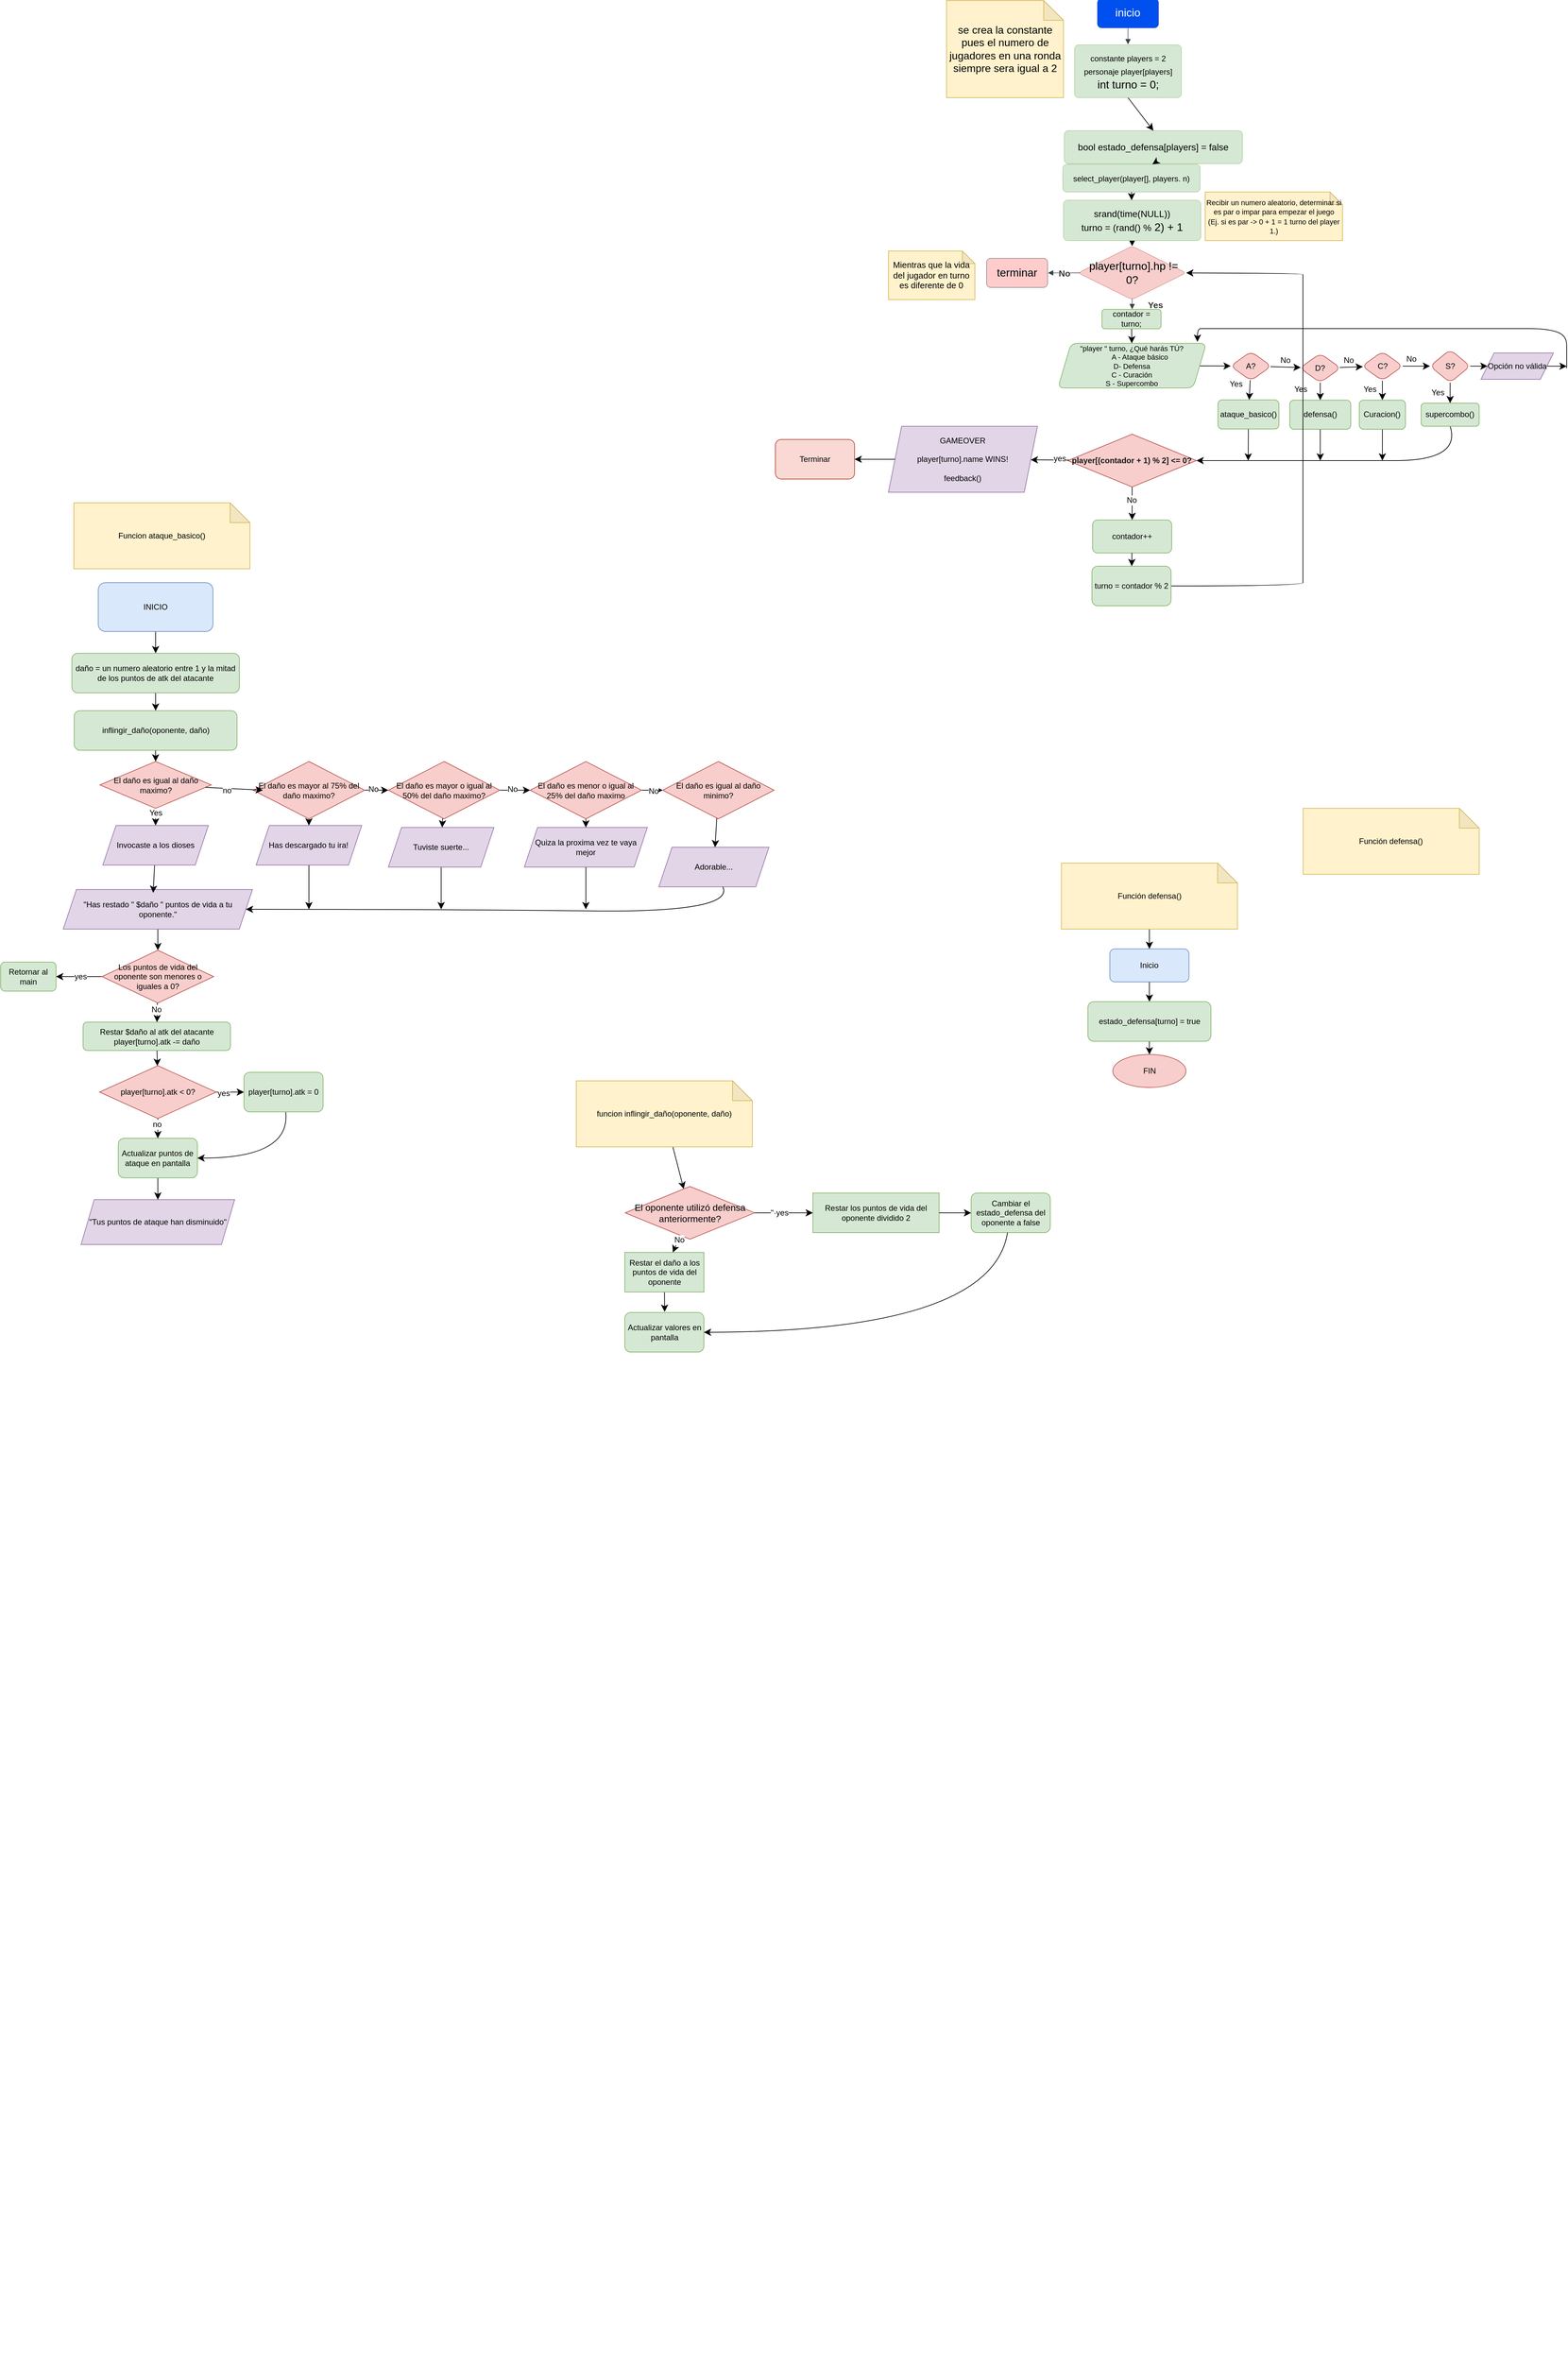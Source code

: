 <mxfile version="24.7.17">
  <diagram name="Page-1" id="91bDt_dY5whA3mvqs0ca">
    <mxGraphModel dx="3097" dy="3367" grid="1" gridSize="10" guides="1" tooltips="1" connect="1" arrows="1" fold="1" page="0" pageScale="1" pageWidth="850" pageHeight="1100" math="0" shadow="0">
      <root>
        <mxCell id="0" />
        <mxCell id="1" parent="0" />
        <mxCell id="8MulAuokKk0QeZYwtANd-4" value="" style="group;fontSize=6;" parent="1" vertex="1" connectable="0">
          <mxGeometry x="250.185" y="70" width="850" height="3370" as="geometry" />
        </mxCell>
        <mxCell id="8MulAuokKk0QeZYwtANd-128" value="Adorable..." style="shape=parallelogram;perimeter=parallelogramPerimeter;whiteSpace=wrap;html=1;fixedSize=1;fillColor=#e1d5e7;strokeColor=#9673a6;" parent="8MulAuokKk0QeZYwtANd-4" vertex="1">
          <mxGeometry x="-75.005" y="1076" width="167" height="60" as="geometry" />
        </mxCell>
        <mxCell id="MD3KYwX28Hf3VP3Z5keq-16" style="edgeStyle=none;curved=1;rounded=0;orthogonalLoop=1;jettySize=auto;html=1;fontSize=12;startSize=8;endSize=8;" edge="1" parent="8MulAuokKk0QeZYwtANd-4" source="8MulAuokKk0QeZYwtANd-153" target="8MulAuokKk0QeZYwtANd-154">
          <mxGeometry relative="1" as="geometry" />
        </mxCell>
        <mxCell id="8MulAuokKk0QeZYwtANd-153" value="Función defensa()" style="shape=note;whiteSpace=wrap;html=1;backgroundOutline=1;darkOpacity=0.05;fillColor=#fff2cc;strokeColor=#d6b656;" parent="8MulAuokKk0QeZYwtANd-4" vertex="1">
          <mxGeometry x="535.475" y="1100" width="267" height="100" as="geometry" />
        </mxCell>
        <mxCell id="MD3KYwX28Hf3VP3Z5keq-15" style="edgeStyle=none;curved=1;rounded=0;orthogonalLoop=1;jettySize=auto;html=1;fontSize=12;startSize=8;endSize=8;" edge="1" parent="8MulAuokKk0QeZYwtANd-4" source="8MulAuokKk0QeZYwtANd-154" target="8MulAuokKk0QeZYwtANd-156">
          <mxGeometry relative="1" as="geometry" />
        </mxCell>
        <mxCell id="8MulAuokKk0QeZYwtANd-154" value="Inicio" style="rounded=1;whiteSpace=wrap;html=1;strokeColor=#6c8ebf;align=center;verticalAlign=middle;fontFamily=Helvetica;fontSize=12;fillColor=#dae8fc;" parent="8MulAuokKk0QeZYwtANd-4" vertex="1">
          <mxGeometry x="608.97" y="1230" width="120" height="50" as="geometry" />
        </mxCell>
        <mxCell id="MD3KYwX28Hf3VP3Z5keq-64" style="edgeStyle=none;curved=1;rounded=0;orthogonalLoop=1;jettySize=auto;html=1;fontSize=12;startSize=8;endSize=8;" edge="1" parent="8MulAuokKk0QeZYwtANd-4" source="8MulAuokKk0QeZYwtANd-156" target="MD3KYwX28Hf3VP3Z5keq-63">
          <mxGeometry relative="1" as="geometry" />
        </mxCell>
        <mxCell id="8MulAuokKk0QeZYwtANd-156" value="estado_defensa[turno] = true" style="rounded=1;whiteSpace=wrap;html=1;strokeColor=#82b366;align=center;verticalAlign=middle;fontFamily=Helvetica;fontSize=12;fillColor=#d5e8d4;" parent="8MulAuokKk0QeZYwtANd-4" vertex="1">
          <mxGeometry x="575.7" y="1310" width="186.54" height="60" as="geometry" />
        </mxCell>
        <mxCell id="MD3KYwX28Hf3VP3Z5keq-11" value="&lt;font style=&quot;font-size: 14px;&quot;&gt;bool estado_defensa[players] = false&lt;/font&gt;" style="html=1;overflow=block;blockSpacing=1;whiteSpace=wrap;fontSize=16.7;spacing=9;strokeColor=#82b366;strokeOpacity=100;fillOpacity=100;rounded=1;absoluteArcSize=1;arcSize=12;fillColor=#d5e8d4;strokeWidth=NaN;lucidId=~~ifwKt4dinZ;" vertex="1" parent="8MulAuokKk0QeZYwtANd-4">
          <mxGeometry x="540" y="-10" width="270" height="50" as="geometry" />
        </mxCell>
        <mxCell id="MD3KYwX28Hf3VP3Z5keq-19" value="&lt;font style=&quot;font-size: 14px;&quot;&gt;El oponente utilizó defensa anteriormente?&lt;/font&gt;" style="rhombus;whiteSpace=wrap;html=1;fillColor=#f8cecc;strokeColor=#b85450;" vertex="1" parent="8MulAuokKk0QeZYwtANd-4">
          <mxGeometry x="-126.125" y="1590" width="196.5" height="80" as="geometry" />
        </mxCell>
        <mxCell id="MD3KYwX28Hf3VP3Z5keq-22" value="Restar los puntos de vida del oponente dividido 2" style="whiteSpace=wrap;html=1;fillColor=#d5e8d4;strokeColor=#82b366;" vertex="1" parent="8MulAuokKk0QeZYwtANd-4">
          <mxGeometry x="158.63" y="1600" width="191.37" height="60" as="geometry" />
        </mxCell>
        <mxCell id="MD3KYwX28Hf3VP3Z5keq-23" value="" style="edgeStyle=none;curved=1;rounded=0;orthogonalLoop=1;jettySize=auto;html=1;fontSize=12;startSize=8;endSize=8;" edge="1" parent="8MulAuokKk0QeZYwtANd-4" source="MD3KYwX28Hf3VP3Z5keq-19" target="MD3KYwX28Hf3VP3Z5keq-22">
          <mxGeometry relative="1" as="geometry" />
        </mxCell>
        <mxCell id="MD3KYwX28Hf3VP3Z5keq-24" value="&quot;·yes" style="edgeLabel;html=1;align=center;verticalAlign=middle;resizable=0;points=[];fontSize=12;" vertex="1" connectable="0" parent="MD3KYwX28Hf3VP3Z5keq-23">
          <mxGeometry x="-0.148" relative="1" as="geometry">
            <mxPoint as="offset" />
          </mxGeometry>
        </mxCell>
        <mxCell id="MD3KYwX28Hf3VP3Z5keq-26" value="Cambiar el estado_defensa del oponente a false" style="rounded=1;whiteSpace=wrap;html=1;fillColor=#d5e8d4;strokeColor=#82b366;" vertex="1" parent="8MulAuokKk0QeZYwtANd-4">
          <mxGeometry x="398.625" y="1600" width="120" height="60" as="geometry" />
        </mxCell>
        <mxCell id="MD3KYwX28Hf3VP3Z5keq-25" style="edgeStyle=none;curved=1;rounded=0;orthogonalLoop=1;jettySize=auto;html=1;fontSize=12;startSize=8;endSize=8;" edge="1" parent="8MulAuokKk0QeZYwtANd-4" source="MD3KYwX28Hf3VP3Z5keq-22" target="MD3KYwX28Hf3VP3Z5keq-26">
          <mxGeometry relative="1" as="geometry">
            <mxPoint x="398.625" y="1630" as="targetPoint" />
          </mxGeometry>
        </mxCell>
        <mxCell id="MD3KYwX28Hf3VP3Z5keq-63" value="FIN" style="ellipse;whiteSpace=wrap;html=1;fillColor=#f8cecc;strokeColor=#b85450;" vertex="1" parent="8MulAuokKk0QeZYwtANd-4">
          <mxGeometry x="613.46" y="1390" width="111.02" height="50" as="geometry" />
        </mxCell>
        <mxCell id="8MulAuokKk0QeZYwtANd-74" style="edgeStyle=none;curved=1;rounded=0;orthogonalLoop=1;jettySize=auto;html=1;fontSize=12;startSize=8;endSize=8;" parent="1" source="8MulAuokKk0QeZYwtANd-70" target="8MulAuokKk0QeZYwtANd-72" edge="1">
          <mxGeometry relative="1" as="geometry" />
        </mxCell>
        <mxCell id="8MulAuokKk0QeZYwtANd-70" value="INICIO" style="rounded=1;whiteSpace=wrap;html=1;fillColor=#dae8fc;strokeColor=#6c8ebf;" parent="1" vertex="1">
          <mxGeometry x="-675" y="745" width="174" height="74" as="geometry" />
        </mxCell>
        <mxCell id="8MulAuokKk0QeZYwtANd-71" value="Funcion ataque_basico()" style="shape=note;whiteSpace=wrap;html=1;backgroundOutline=1;darkOpacity=0.05;fillColor=#fff2cc;strokeColor=#d6b656;" parent="1" vertex="1">
          <mxGeometry x="-712" y="624" width="267" height="100" as="geometry" />
        </mxCell>
        <mxCell id="8MulAuokKk0QeZYwtANd-75" style="edgeStyle=none;curved=1;rounded=0;orthogonalLoop=1;jettySize=auto;html=1;fontSize=12;startSize=8;endSize=8;" parent="1" source="8MulAuokKk0QeZYwtANd-72" target="8MulAuokKk0QeZYwtANd-73" edge="1">
          <mxGeometry relative="1" as="geometry" />
        </mxCell>
        <mxCell id="8MulAuokKk0QeZYwtANd-72" value="daño = un numero aleatorio entre 1 y la mitad de los puntos de atk del atacante" style="rounded=1;whiteSpace=wrap;html=1;fillColor=#d5e8d4;strokeColor=#82b366;" parent="1" vertex="1">
          <mxGeometry x="-715" y="852" width="254" height="60" as="geometry" />
        </mxCell>
        <mxCell id="MD3KYwX28Hf3VP3Z5keq-36" style="edgeStyle=none;curved=1;rounded=0;orthogonalLoop=1;jettySize=auto;html=1;fontSize=12;startSize=8;endSize=8;" edge="1" parent="1" source="8MulAuokKk0QeZYwtANd-73" target="8MulAuokKk0QeZYwtANd-116">
          <mxGeometry relative="1" as="geometry" />
        </mxCell>
        <mxCell id="8MulAuokKk0QeZYwtANd-73" value="inflingir_daño(oponente, daño)" style="rounded=1;whiteSpace=wrap;html=1;fillColor=#d5e8d4;strokeColor=#82b366;" parent="1" vertex="1">
          <mxGeometry x="-711.5" y="939" width="247" height="60" as="geometry" />
        </mxCell>
        <mxCell id="8MulAuokKk0QeZYwtANd-113" style="edgeStyle=none;curved=1;rounded=0;orthogonalLoop=1;jettySize=auto;html=1;entryX=0.5;entryY=0;entryDx=0;entryDy=0;fontSize=12;startSize=8;endSize=8;" parent="1" source="8MulAuokKk0QeZYwtANd-76" target="8MulAuokKk0QeZYwtANd-110" edge="1">
          <mxGeometry relative="1" as="geometry" />
        </mxCell>
        <mxCell id="8MulAuokKk0QeZYwtANd-76" value="&quot;Has restado &quot; $daño &quot; puntos de vida a tu oponente.&quot;" style="shape=parallelogram;perimeter=parallelogramPerimeter;whiteSpace=wrap;html=1;fixedSize=1;fillColor=#e1d5e7;strokeColor=#9673a6;" parent="1" vertex="1">
          <mxGeometry x="-728.12" y="1210" width="287" height="60" as="geometry" />
        </mxCell>
        <mxCell id="8MulAuokKk0QeZYwtANd-78" value="&lt;div&gt;&quot;Tus puntos de ataque han disminuido&quot;&lt;/div&gt;" style="shape=parallelogram;perimeter=parallelogramPerimeter;whiteSpace=wrap;html=1;fixedSize=1;fillColor=#e1d5e7;strokeColor=#9673a6;" parent="1" vertex="1">
          <mxGeometry x="-701.12" y="1680" width="233" height="68" as="geometry" />
        </mxCell>
        <mxCell id="MD3KYwX28Hf3VP3Z5keq-2" style="edgeStyle=none;curved=1;rounded=0;orthogonalLoop=1;jettySize=auto;html=1;fontSize=12;startSize=8;endSize=8;" edge="1" parent="1" source="8MulAuokKk0QeZYwtANd-80" target="MD3KYwX28Hf3VP3Z5keq-1">
          <mxGeometry relative="1" as="geometry" />
        </mxCell>
        <mxCell id="8MulAuokKk0QeZYwtANd-80" value="Restar $daño al atk del atacante&lt;br&gt;player[turno].atk -= daño " style="rounded=1;whiteSpace=wrap;html=1;fillColor=#d5e8d4;strokeColor=#82b366;" parent="1" vertex="1">
          <mxGeometry x="-698" y="1411" width="223.5" height="43" as="geometry" />
        </mxCell>
        <mxCell id="8MulAuokKk0QeZYwtANd-91" style="edgeStyle=none;curved=1;rounded=0;orthogonalLoop=1;jettySize=auto;html=1;fontSize=12;startSize=8;endSize=8;" parent="1" source="8MulAuokKk0QeZYwtANd-89" target="8MulAuokKk0QeZYwtANd-78" edge="1">
          <mxGeometry relative="1" as="geometry" />
        </mxCell>
        <mxCell id="8MulAuokKk0QeZYwtANd-89" value="Actualizar puntos de ataque en pantalla " style="rounded=1;whiteSpace=wrap;html=1;fillColor=#d5e8d4;strokeColor=#82b366;" parent="1" vertex="1">
          <mxGeometry x="-644.62" y="1587" width="120" height="60" as="geometry" />
        </mxCell>
        <mxCell id="8MulAuokKk0QeZYwtANd-108" style="edgeStyle=none;curved=1;rounded=0;orthogonalLoop=1;jettySize=auto;html=1;fontSize=12;startSize=8;endSize=8;" parent="1" source="8MulAuokKk0QeZYwtANd-110" target="8MulAuokKk0QeZYwtANd-111" edge="1">
          <mxGeometry relative="1" as="geometry" />
        </mxCell>
        <mxCell id="8MulAuokKk0QeZYwtANd-109" value="yes" style="edgeLabel;html=1;align=center;verticalAlign=middle;resizable=0;points=[];fontSize=12;" parent="8MulAuokKk0QeZYwtANd-108" vertex="1" connectable="0">
          <mxGeometry x="-0.042" relative="1" as="geometry">
            <mxPoint as="offset" />
          </mxGeometry>
        </mxCell>
        <mxCell id="8MulAuokKk0QeZYwtANd-114" style="edgeStyle=none;curved=1;rounded=0;orthogonalLoop=1;jettySize=auto;html=1;fontSize=12;startSize=8;endSize=8;" parent="1" source="8MulAuokKk0QeZYwtANd-110" target="8MulAuokKk0QeZYwtANd-80" edge="1">
          <mxGeometry relative="1" as="geometry" />
        </mxCell>
        <mxCell id="8MulAuokKk0QeZYwtANd-115" value="No" style="edgeLabel;html=1;align=center;verticalAlign=middle;resizable=0;points=[];fontSize=12;" parent="8MulAuokKk0QeZYwtANd-114" vertex="1" connectable="0">
          <mxGeometry x="-0.281" y="-2" relative="1" as="geometry">
            <mxPoint as="offset" />
          </mxGeometry>
        </mxCell>
        <mxCell id="8MulAuokKk0QeZYwtANd-110" value="Los puntos de vida del oponente son menores o iguales a 0?" style="rhombus;whiteSpace=wrap;html=1;fillColor=#f8cecc;strokeColor=#b85450;" parent="1" vertex="1">
          <mxGeometry x="-669.25" y="1302" width="169.25" height="80" as="geometry" />
        </mxCell>
        <mxCell id="8MulAuokKk0QeZYwtANd-111" value="Retornar al main" style="rounded=1;whiteSpace=wrap;html=1;fillColor=#d5e8d4;strokeColor=#82b366;" parent="1" vertex="1">
          <mxGeometry x="-823" y="1320" width="84" height="44" as="geometry" />
        </mxCell>
        <mxCell id="8MulAuokKk0QeZYwtANd-133" style="edgeStyle=none;curved=1;rounded=0;orthogonalLoop=1;jettySize=auto;html=1;entryX=0.5;entryY=0;entryDx=0;entryDy=0;fontSize=12;startSize=8;endSize=8;" parent="1" source="8MulAuokKk0QeZYwtANd-116" target="8MulAuokKk0QeZYwtANd-119" edge="1">
          <mxGeometry relative="1" as="geometry" />
        </mxCell>
        <mxCell id="8MulAuokKk0QeZYwtANd-134" value="Yes" style="edgeLabel;html=1;align=center;verticalAlign=middle;resizable=0;points=[];fontSize=12;" parent="8MulAuokKk0QeZYwtANd-133" vertex="1" connectable="0">
          <mxGeometry x="-0.459" relative="1" as="geometry">
            <mxPoint as="offset" />
          </mxGeometry>
        </mxCell>
        <mxCell id="8MulAuokKk0QeZYwtANd-116" value="El daño es igual al daño maximo?" style="rhombus;whiteSpace=wrap;html=1;fillColor=#f8cecc;strokeColor=#b85450;" parent="1" vertex="1">
          <mxGeometry x="-672.5" y="1016" width="169" height="71" as="geometry" />
        </mxCell>
        <mxCell id="8MulAuokKk0QeZYwtANd-146" style="edgeStyle=none;curved=1;rounded=0;orthogonalLoop=1;jettySize=auto;html=1;fontSize=12;startSize=8;endSize=8;" parent="1" source="8MulAuokKk0QeZYwtANd-119" edge="1">
          <mxGeometry relative="1" as="geometry">
            <mxPoint x="-591.707" y="1215" as="targetPoint" />
          </mxGeometry>
        </mxCell>
        <mxCell id="8MulAuokKk0QeZYwtANd-119" value="Invocaste a los dioses" style="shape=parallelogram;perimeter=parallelogramPerimeter;whiteSpace=wrap;html=1;fixedSize=1;fillColor=#e1d5e7;strokeColor=#9673a6;" parent="1" vertex="1">
          <mxGeometry x="-668.07" y="1113" width="160.13" height="60" as="geometry" />
        </mxCell>
        <mxCell id="8MulAuokKk0QeZYwtANd-130" style="edgeStyle=none;curved=1;rounded=0;orthogonalLoop=1;jettySize=auto;html=1;fontSize=12;startSize=8;endSize=8;" parent="1" source="8MulAuokKk0QeZYwtANd-120" target="8MulAuokKk0QeZYwtANd-122" edge="1">
          <mxGeometry relative="1" as="geometry" />
        </mxCell>
        <mxCell id="8MulAuokKk0QeZYwtANd-144" value="No" style="edgeLabel;html=1;align=center;verticalAlign=middle;resizable=0;points=[];fontSize=12;" parent="8MulAuokKk0QeZYwtANd-130" vertex="1" connectable="0">
          <mxGeometry x="-0.28" y="2" relative="1" as="geometry">
            <mxPoint as="offset" />
          </mxGeometry>
        </mxCell>
        <mxCell id="8MulAuokKk0QeZYwtANd-137" style="edgeStyle=none;curved=1;rounded=0;orthogonalLoop=1;jettySize=auto;html=1;fontSize=12;startSize=8;endSize=8;" parent="1" source="8MulAuokKk0QeZYwtANd-120" target="8MulAuokKk0QeZYwtANd-121" edge="1">
          <mxGeometry relative="1" as="geometry" />
        </mxCell>
        <mxCell id="8MulAuokKk0QeZYwtANd-120" value="El daño es mayor al 75% del daño maximo?" style="rhombus;whiteSpace=wrap;html=1;fillColor=#f8cecc;strokeColor=#b85450;" parent="1" vertex="1">
          <mxGeometry x="-440" y="1016" width="169" height="87" as="geometry" />
        </mxCell>
        <mxCell id="8MulAuokKk0QeZYwtANd-147" style="edgeStyle=none;curved=1;rounded=0;orthogonalLoop=1;jettySize=auto;html=1;fontSize=12;startSize=8;endSize=8;" parent="1" source="8MulAuokKk0QeZYwtANd-121" edge="1">
          <mxGeometry relative="1" as="geometry">
            <mxPoint x="-355.495" y="1240" as="targetPoint" />
          </mxGeometry>
        </mxCell>
        <mxCell id="8MulAuokKk0QeZYwtANd-121" value="Has descargado tu ira!" style="shape=parallelogram;perimeter=parallelogramPerimeter;whiteSpace=wrap;html=1;fixedSize=1;fillColor=#e1d5e7;strokeColor=#9673a6;" parent="1" vertex="1">
          <mxGeometry x="-435.56" y="1113" width="160.13" height="60" as="geometry" />
        </mxCell>
        <mxCell id="8MulAuokKk0QeZYwtANd-131" style="edgeStyle=none;curved=1;rounded=0;orthogonalLoop=1;jettySize=auto;html=1;fontSize=12;startSize=8;endSize=8;" parent="1" source="8MulAuokKk0QeZYwtANd-122" target="8MulAuokKk0QeZYwtANd-124" edge="1">
          <mxGeometry relative="1" as="geometry" />
        </mxCell>
        <mxCell id="8MulAuokKk0QeZYwtANd-143" value="No" style="edgeLabel;html=1;align=center;verticalAlign=middle;resizable=0;points=[];fontSize=12;" parent="8MulAuokKk0QeZYwtANd-131" vertex="1" connectable="0">
          <mxGeometry x="-0.171" y="2" relative="1" as="geometry">
            <mxPoint as="offset" />
          </mxGeometry>
        </mxCell>
        <mxCell id="8MulAuokKk0QeZYwtANd-138" style="edgeStyle=none;curved=1;rounded=0;orthogonalLoop=1;jettySize=auto;html=1;fontSize=12;startSize=8;endSize=8;" parent="1" source="8MulAuokKk0QeZYwtANd-122" target="8MulAuokKk0QeZYwtANd-123" edge="1">
          <mxGeometry relative="1" as="geometry" />
        </mxCell>
        <mxCell id="8MulAuokKk0QeZYwtANd-122" value="El daño es mayor o igual al 50% del daño maximo?" style="rhombus;whiteSpace=wrap;html=1;fillColor=#f8cecc;strokeColor=#b85450;" parent="1" vertex="1">
          <mxGeometry x="-235" y="1016" width="169" height="87" as="geometry" />
        </mxCell>
        <mxCell id="8MulAuokKk0QeZYwtANd-148" style="edgeStyle=none;curved=1;rounded=0;orthogonalLoop=1;jettySize=auto;html=1;fontSize=12;startSize=8;endSize=8;" parent="1" source="8MulAuokKk0QeZYwtANd-123" edge="1">
          <mxGeometry relative="1" as="geometry">
            <mxPoint x="-154.935" y="1240" as="targetPoint" />
          </mxGeometry>
        </mxCell>
        <mxCell id="8MulAuokKk0QeZYwtANd-123" value="Tuviste suerte..." style="shape=parallelogram;perimeter=parallelogramPerimeter;whiteSpace=wrap;html=1;fixedSize=1;fillColor=#e1d5e7;strokeColor=#9673a6;" parent="1" vertex="1">
          <mxGeometry x="-235.0" y="1116" width="160.13" height="60" as="geometry" />
        </mxCell>
        <mxCell id="8MulAuokKk0QeZYwtANd-132" style="edgeStyle=none;curved=1;rounded=0;orthogonalLoop=1;jettySize=auto;html=1;fontSize=12;startSize=8;endSize=8;" parent="1" source="8MulAuokKk0QeZYwtANd-124" target="8MulAuokKk0QeZYwtANd-126" edge="1">
          <mxGeometry relative="1" as="geometry" />
        </mxCell>
        <mxCell id="8MulAuokKk0QeZYwtANd-142" value="No" style="edgeLabel;html=1;align=center;verticalAlign=middle;resizable=0;points=[];fontSize=12;" parent="8MulAuokKk0QeZYwtANd-132" vertex="1" connectable="0">
          <mxGeometry x="0.088" y="-1" relative="1" as="geometry">
            <mxPoint as="offset" />
          </mxGeometry>
        </mxCell>
        <mxCell id="8MulAuokKk0QeZYwtANd-139" style="edgeStyle=none;curved=1;rounded=0;orthogonalLoop=1;jettySize=auto;html=1;fontSize=12;startSize=8;endSize=8;" parent="1" source="8MulAuokKk0QeZYwtANd-124" target="8MulAuokKk0QeZYwtANd-125" edge="1">
          <mxGeometry relative="1" as="geometry" />
        </mxCell>
        <mxCell id="8MulAuokKk0QeZYwtANd-124" value="El daño es menor o igual al 25% del daño maximo" style="rhombus;whiteSpace=wrap;html=1;fillColor=#f8cecc;strokeColor=#b85450;" parent="1" vertex="1">
          <mxGeometry x="-20" y="1016" width="169" height="87" as="geometry" />
        </mxCell>
        <mxCell id="8MulAuokKk0QeZYwtANd-149" style="edgeStyle=none;curved=1;rounded=0;orthogonalLoop=1;jettySize=auto;html=1;fontSize=12;startSize=8;endSize=8;" parent="1" source="8MulAuokKk0QeZYwtANd-125" edge="1">
          <mxGeometry relative="1" as="geometry">
            <mxPoint x="64.5" y="1240" as="targetPoint" />
          </mxGeometry>
        </mxCell>
        <mxCell id="8MulAuokKk0QeZYwtANd-125" value="Quiza la proxima vez te vaya mejor" style="shape=parallelogram;perimeter=parallelogramPerimeter;whiteSpace=wrap;html=1;fixedSize=1;fillColor=#e1d5e7;strokeColor=#9673a6;" parent="1" vertex="1">
          <mxGeometry x="-28.78" y="1116" width="186.56" height="60" as="geometry" />
        </mxCell>
        <mxCell id="8MulAuokKk0QeZYwtANd-140" style="edgeStyle=none;curved=1;rounded=0;orthogonalLoop=1;jettySize=auto;html=1;fontSize=12;startSize=8;endSize=8;" parent="1" source="8MulAuokKk0QeZYwtANd-126" target="8MulAuokKk0QeZYwtANd-128" edge="1">
          <mxGeometry relative="1" as="geometry" />
        </mxCell>
        <mxCell id="8MulAuokKk0QeZYwtANd-126" value="El daño es igual al daño minimo?" style="rhombus;whiteSpace=wrap;html=1;fillColor=#f8cecc;strokeColor=#b85450;" parent="1" vertex="1">
          <mxGeometry x="181" y="1016" width="169" height="87" as="geometry" />
        </mxCell>
        <mxCell id="8MulAuokKk0QeZYwtANd-129" style="edgeStyle=none;curved=1;rounded=0;orthogonalLoop=1;jettySize=auto;html=1;entryX=0.087;entryY=0.5;entryDx=0;entryDy=0;entryPerimeter=0;fontSize=12;startSize=8;endSize=8;" parent="1" source="8MulAuokKk0QeZYwtANd-116" target="8MulAuokKk0QeZYwtANd-120" edge="1">
          <mxGeometry relative="1" as="geometry" />
        </mxCell>
        <mxCell id="8MulAuokKk0QeZYwtANd-135" value="no" style="edgeLabel;html=1;align=center;verticalAlign=middle;resizable=0;points=[];fontSize=12;" parent="8MulAuokKk0QeZYwtANd-129" vertex="1" connectable="0">
          <mxGeometry x="-0.259" y="-3" relative="1" as="geometry">
            <mxPoint as="offset" />
          </mxGeometry>
        </mxCell>
        <mxCell id="8MulAuokKk0QeZYwtANd-136" style="edgeStyle=none;curved=1;rounded=0;orthogonalLoop=1;jettySize=auto;html=1;exitX=0.5;exitY=0;exitDx=0;exitDy=0;fontSize=12;startSize=8;endSize=8;" parent="1" source="8MulAuokKk0QeZYwtANd-121" target="8MulAuokKk0QeZYwtANd-121" edge="1">
          <mxGeometry relative="1" as="geometry" />
        </mxCell>
        <mxCell id="8MulAuokKk0QeZYwtANd-150" style="edgeStyle=none;curved=1;rounded=0;orthogonalLoop=1;jettySize=auto;html=1;entryX=1;entryY=0.5;entryDx=0;entryDy=0;fontSize=12;startSize=8;endSize=8;" parent="1" source="8MulAuokKk0QeZYwtANd-128" target="8MulAuokKk0QeZYwtANd-76" edge="1">
          <mxGeometry relative="1" as="geometry">
            <Array as="points">
              <mxPoint x="290" y="1245" />
              <mxPoint x="-140" y="1240" />
            </Array>
            <mxPoint x="-533.25" y="1245" as="targetPoint" />
          </mxGeometry>
        </mxCell>
        <mxCell id="8MulAuokKk0QeZYwtANd-5" value="inicio " style="html=1;overflow=block;blockSpacing=1;whiteSpace=wrap;fontSize=16.7;spacing=3.8;strokeColor=#001DBC;strokeOpacity=100;fillOpacity=100;rounded=1;absoluteArcSize=1;arcSize=12;fillColor=#0050ef;strokeWidth=NaN;lucidId=2.ifzTGdsG4o;fontColor=#ffffff;" parent="1" vertex="1">
          <mxGeometry x="840.43" y="-139.997" width="92.53" height="44.176" as="geometry" />
        </mxCell>
        <mxCell id="MD3KYwX28Hf3VP3Z5keq-12" style="edgeStyle=none;curved=1;rounded=0;orthogonalLoop=1;jettySize=auto;html=1;exitX=0.5;exitY=1;exitDx=0;exitDy=0;entryX=0.5;entryY=0;entryDx=0;entryDy=0;fontSize=12;startSize=8;endSize=8;" edge="1" parent="1" source="8MulAuokKk0QeZYwtANd-6" target="MD3KYwX28Hf3VP3Z5keq-11">
          <mxGeometry relative="1" as="geometry" />
        </mxCell>
        <mxCell id="8MulAuokKk0QeZYwtANd-6" value="&lt;font style=&quot;font-size: 12px;&quot;&gt;constante players = 2&lt;/font&gt;&lt;br&gt;&lt;font style=&quot;font-size: 12px;&quot;&gt;personaje player[players]&lt;/font&gt;&lt;br&gt;int turno = 0;" style="html=1;overflow=block;blockSpacing=1;whiteSpace=wrap;fontSize=16.7;spacing=9;strokeColor=#82b366;strokeOpacity=100;fillOpacity=100;rounded=1;absoluteArcSize=1;arcSize=12;fillColor=#d5e8d4;strokeWidth=NaN;lucidId=~~ifwKt4dinZ;" parent="1" vertex="1">
          <mxGeometry x="805.73" y="-70" width="161.93" height="80" as="geometry" />
        </mxCell>
        <mxCell id="8MulAuokKk0QeZYwtANd-7" value="" style="html=1;jettySize=18;whiteSpace=wrap;fontSize=13;strokeColor=#3a414a;strokeOpacity=100;strokeWidth=0.8;rounded=1;arcSize=12;edgeStyle=orthogonalEdgeStyle;startArrow=none;endArrow=block;endFill=1;exitX=0.5;exitY=1.013;exitPerimeter=0;entryX=0.5;entryY=-0.01;entryPerimeter=0;lucidId=uajfyIUsAzoH;" parent="1" source="8MulAuokKk0QeZYwtANd-5" target="8MulAuokKk0QeZYwtANd-6" edge="1">
          <mxGeometry width="100" height="100" relative="1" as="geometry">
            <Array as="points" />
          </mxGeometry>
        </mxCell>
        <mxCell id="MD3KYwX28Hf3VP3Z5keq-14" style="edgeStyle=none;curved=1;rounded=0;orthogonalLoop=1;jettySize=auto;html=1;exitX=0.5;exitY=1;exitDx=0;exitDy=0;fontSize=12;startSize=8;endSize=8;" edge="1" parent="1" source="8MulAuokKk0QeZYwtANd-9" target="8MulAuokKk0QeZYwtANd-19">
          <mxGeometry relative="1" as="geometry" />
        </mxCell>
        <mxCell id="8MulAuokKk0QeZYwtANd-9" value="&lt;font style=&quot;font-size: 12px;&quot;&gt;select_player(player[], players. n)&lt;/font&gt;" style="html=1;overflow=block;blockSpacing=1;whiteSpace=wrap;fontSize=16.7;spacing=9;strokeColor=#82b366;strokeOpacity=100;fillOpacity=100;rounded=1;absoluteArcSize=1;arcSize=12;fillColor=#d5e8d4;strokeWidth=NaN;lucidId=HajfH8OLkU8W;" parent="1" vertex="1">
          <mxGeometry x="787.909" y="110.995" width="208.193" height="41.967" as="geometry" />
        </mxCell>
        <mxCell id="8MulAuokKk0QeZYwtANd-10" value="&amp;nbsp;player[turno].hp != 0?" style="html=1;overflow=block;blockSpacing=1;whiteSpace=wrap;rhombus;fontSize=16.7;spacing=3.8;strokeColor=#b85450;strokeOpacity=100;fillOpacity=100;rounded=1;absoluteArcSize=1;arcSize=12;fillColor=#f8cecc;strokeWidth=NaN;lucidId=Hcjfhm1jlUS8;" parent="1" vertex="1">
          <mxGeometry x="811.041" y="235.055" width="163.855" height="80.989" as="geometry" />
        </mxCell>
        <mxCell id="8MulAuokKk0QeZYwtANd-11" value="" style="html=1;jettySize=18;whiteSpace=wrap;fontSize=13.3;fontColor=#333333;fontStyle=1;strokeColor=#3a414a;strokeOpacity=100;strokeWidth=0.8;rounded=1;arcSize=12;edgeStyle=orthogonalEdgeStyle;startArrow=none;endArrow=block;endFill=1;exitX=0.5;exitY=0.986;exitPerimeter=0;lucidId=Sejf-nCVQEBm;" parent="1" source="8MulAuokKk0QeZYwtANd-10" target="8MulAuokKk0QeZYwtANd-22" edge="1">
          <mxGeometry width="100" height="100" relative="1" as="geometry">
            <Array as="points">
              <mxPoint x="892.776" y="330.769" />
              <mxPoint x="892.776" y="330.769" />
            </Array>
            <mxPoint x="899.716" y="308.681" as="targetPoint" />
          </mxGeometry>
        </mxCell>
        <mxCell id="8MulAuokKk0QeZYwtANd-12" value="Yes" style="text;html=1;resizable=0;labelBackgroundColor=default;align=center;verticalAlign=middle;fontStyle=1;fontColor=#333333;fontSize=13.3;" parent="8MulAuokKk0QeZYwtANd-11" vertex="1">
          <mxGeometry relative="1" as="geometry">
            <mxPoint x="35" y="1" as="offset" />
          </mxGeometry>
        </mxCell>
        <mxCell id="8MulAuokKk0QeZYwtANd-13" value="" style="html=1;jettySize=18;whiteSpace=wrap;fontSize=13.3;fontColor=#333333;fontStyle=1;strokeColor=#3a414a;strokeOpacity=100;strokeWidth=0.8;rounded=1;arcSize=12;edgeStyle=orthogonalEdgeStyle;startArrow=none;endArrow=block;endFill=1;exitX=0.019;exitY=0.5;exitPerimeter=0;entryX=1.006;entryY=0.5;entryPerimeter=0;lucidId=Vejf.2.pwwT7;" parent="1" source="8MulAuokKk0QeZYwtANd-10" target="8MulAuokKk0QeZYwtANd-15" edge="1">
          <mxGeometry width="100" height="100" relative="1" as="geometry">
            <Array as="points" />
          </mxGeometry>
        </mxCell>
        <mxCell id="8MulAuokKk0QeZYwtANd-14" value="No" style="text;html=1;resizable=0;labelBackgroundColor=default;align=center;verticalAlign=middle;fontStyle=1;fontColor=#333333;fontSize=13.3;" parent="8MulAuokKk0QeZYwtANd-13" vertex="1">
          <mxGeometry relative="1" as="geometry" />
        </mxCell>
        <mxCell id="8MulAuokKk0QeZYwtANd-15" value="terminar" style="html=1;overflow=block;blockSpacing=1;whiteSpace=wrap;fontSize=16.7;spacing=3.8;strokeColor=#36393d;strokeOpacity=100;fillOpacity=100;rounded=1;absoluteArcSize=1;arcSize=12;fillColor=#FFCCCC;strokeWidth=NaN;lucidId=FfjfdtA3SWQb;" parent="1" vertex="1">
          <mxGeometry x="672.246" y="253.462" width="92.53" height="44.176" as="geometry" />
        </mxCell>
        <mxCell id="8MulAuokKk0QeZYwtANd-16" value="&lt;h2 style=&quot;font-size: 16px;&quot;&gt;&lt;span style=&quot;font-weight: normal;&quot;&gt;se crea la constante pues el numero de jugadores en una ronda siempre sera igual a 2&lt;/span&gt;&lt;/h2&gt;" style="shape=note;whiteSpace=wrap;html=1;backgroundOutline=1;darkOpacity=0.05;fillColor=#fff2cc;strokeColor=#d6b656;" parent="1" vertex="1">
          <mxGeometry x="611.525" y="-137.249" width="177.349" height="147.253" as="geometry" />
        </mxCell>
        <mxCell id="8MulAuokKk0QeZYwtANd-17" value="&lt;font style=&quot;font-size: 11px;&quot;&gt;Recibir un numero aleatorio, determinar si es par o impar para empezar el juego&lt;br&gt;(Ej. si es par -&amp;gt; 0 + 1 = 1 turno del player 1.)&lt;/font&gt;" style="shape=note;whiteSpace=wrap;html=1;backgroundOutline=1;darkOpacity=0.05;fillColor=#fff2cc;size=19;fontStyle=0;strokeColor=#d6b656;" parent="1" vertex="1">
          <mxGeometry x="1003.812" y="152.962" width="208.193" height="73.626" as="geometry" />
        </mxCell>
        <mxCell id="8MulAuokKk0QeZYwtANd-18" style="edgeStyle=none;curved=1;rounded=0;orthogonalLoop=1;jettySize=auto;html=1;exitX=0.5;exitY=1;exitDx=0;exitDy=0;fontSize=12;startSize=8;endSize=8;" parent="1" source="8MulAuokKk0QeZYwtANd-19" target="8MulAuokKk0QeZYwtANd-10" edge="1">
          <mxGeometry relative="1" as="geometry" />
        </mxCell>
        <mxCell id="8MulAuokKk0QeZYwtANd-19" value="&lt;font style=&quot;font-size: 14px;&quot;&gt;srand(time(NULL))&lt;br&gt;turno = (rand() %&lt;/font&gt; 2) + 1" style="html=1;overflow=block;blockSpacing=1;whiteSpace=wrap;fontSize=16.7;spacing=9;strokeColor=#82b366;strokeOpacity=100;fillOpacity=100;rounded=1;absoluteArcSize=1;arcSize=12;fillColor=#d5e8d4;strokeWidth=NaN;lucidId=HajfH8OLkU8W;" parent="1" vertex="1">
          <mxGeometry x="788.875" y="165.38" width="208.19" height="61.21" as="geometry" />
        </mxCell>
        <mxCell id="8MulAuokKk0QeZYwtANd-21" value="" style="edgeStyle=none;curved=1;rounded=0;orthogonalLoop=1;jettySize=auto;html=1;fontSize=12;startSize=8;endSize=8;" parent="1" source="8MulAuokKk0QeZYwtANd-22" target="8MulAuokKk0QeZYwtANd-24" edge="1">
          <mxGeometry relative="1" as="geometry" />
        </mxCell>
        <mxCell id="8MulAuokKk0QeZYwtANd-22" value="contador = turno;" style="rounded=1;whiteSpace=wrap;html=1;fillColor=#d5e8d4;strokeColor=#82b366;" parent="1" vertex="1">
          <mxGeometry x="847.182" y="330.769" width="89.639" height="29.451" as="geometry" />
        </mxCell>
        <mxCell id="8MulAuokKk0QeZYwtANd-23" value="" style="edgeStyle=none;curved=1;rounded=0;orthogonalLoop=1;jettySize=auto;html=1;fontSize=12;startSize=8;endSize=8;" parent="1" source="8MulAuokKk0QeZYwtANd-24" target="8MulAuokKk0QeZYwtANd-26" edge="1">
          <mxGeometry relative="1" as="geometry" />
        </mxCell>
        <mxCell id="8MulAuokKk0QeZYwtANd-24" value="&lt;font style=&quot;font-size: 11px;&quot;&gt;&lt;br&gt;&lt;font style=&quot;font-size: 11px;&quot;&gt;&quot;player &quot; turno, ¿Qué harás TÚ?&lt;br&gt;&lt;/font&gt;&lt;/font&gt;&lt;div style=&quot;font-size: 11px;&quot;&gt;&lt;font style=&quot;font-size: 11px;&quot;&gt;&lt;span style=&quot;white-space: pre;&quot;&gt;&#x9;&lt;/span&gt;A - Ataque básico&lt;/font&gt;&lt;/div&gt;&lt;div style=&quot;font-size: 11px;&quot;&gt;&lt;font style=&quot;font-size: 11px;&quot;&gt;D- Defensa&lt;/font&gt;&lt;/div&gt;&lt;div style=&quot;font-size: 11px;&quot;&gt;&lt;font style=&quot;font-size: 11px;&quot;&gt;C - Curación&lt;/font&gt;&lt;/div&gt;&lt;div style=&quot;font-size: 11px;&quot;&gt;S - Supercombo&lt;br&gt;&lt;/div&gt;&lt;div&gt;&lt;br&gt;&lt;/div&gt;" style="shape=parallelogram;perimeter=parallelogramPerimeter;whiteSpace=wrap;html=1;fixedSize=1;rounded=1;fillColor=#d5e8d4;strokeColor=#82b366;" parent="1" vertex="1">
          <mxGeometry x="780.445" y="382.31" width="225.06" height="67.69" as="geometry" />
        </mxCell>
        <mxCell id="8MulAuokKk0QeZYwtANd-25" value="" style="edgeStyle=none;curved=1;rounded=0;orthogonalLoop=1;jettySize=auto;html=1;fontSize=12;startSize=8;endSize=8;" parent="1" source="8MulAuokKk0QeZYwtANd-26" target="8MulAuokKk0QeZYwtANd-28" edge="1">
          <mxGeometry relative="1" as="geometry" />
        </mxCell>
        <mxCell id="8MulAuokKk0QeZYwtANd-26" value="A?" style="rhombus;whiteSpace=wrap;html=1;rounded=1;fillColor=#f8cecc;strokeColor=#b85450;" parent="1" vertex="1">
          <mxGeometry x="1042.363" y="394.732" width="61.687" height="44.176" as="geometry" />
        </mxCell>
        <mxCell id="8MulAuokKk0QeZYwtANd-27" value="Yes" style="text;whiteSpace=wrap;html=1;" parent="1" vertex="1">
          <mxGeometry x="1038.502" y="430.005" width="61.687" height="29.451" as="geometry" />
        </mxCell>
        <mxCell id="8MulAuokKk0QeZYwtANd-28" value="D?" style="rhombus;whiteSpace=wrap;html=1;rounded=1;fillColor=#f8cecc;strokeColor=#b85450;" parent="1" vertex="1">
          <mxGeometry x="1147.433" y="397.643" width="61.687" height="44.176" as="geometry" />
        </mxCell>
        <mxCell id="8MulAuokKk0QeZYwtANd-29" value="No" style="text;whiteSpace=wrap;html=1;" parent="1" vertex="1">
          <mxGeometry x="1212.001" y="394.068" width="61.687" height="29.451" as="geometry" />
        </mxCell>
        <mxCell id="8MulAuokKk0QeZYwtANd-30" value="No" style="text;whiteSpace=wrap;html=1;" parent="1" vertex="1">
          <mxGeometry x="1283.081" y="475.716" width="61.687" height="29.451" as="geometry" />
        </mxCell>
        <mxCell id="8MulAuokKk0QeZYwtANd-31" value="Yes" style="text;whiteSpace=wrap;html=1;" parent="1" vertex="1">
          <mxGeometry x="1344.77" y="443.486" width="61.687" height="29.451" as="geometry" />
        </mxCell>
        <mxCell id="8MulAuokKk0QeZYwtANd-32" value="Yes" style="text;whiteSpace=wrap;html=1;" parent="1" vertex="1">
          <mxGeometry x="1241.642" y="438.237" width="61.687" height="29.451" as="geometry" />
        </mxCell>
        <mxCell id="8MulAuokKk0QeZYwtANd-33" value="No" style="text;whiteSpace=wrap;html=1;" parent="1" vertex="1">
          <mxGeometry x="1115.611" y="394.066" width="61.687" height="29.451" as="geometry" />
        </mxCell>
        <mxCell id="8MulAuokKk0QeZYwtANd-34" value="No" style="text;whiteSpace=wrap;html=1;" parent="1" vertex="1">
          <mxGeometry x="1307.481" y="391.816" width="61.687" height="29.451" as="geometry" />
        </mxCell>
        <mxCell id="8MulAuokKk0QeZYwtANd-35" value="Yes" style="text;whiteSpace=wrap;html=1;" parent="1" vertex="1">
          <mxGeometry x="1136.58" y="438.236" width="61.687" height="29.451" as="geometry" />
        </mxCell>
        <mxCell id="8MulAuokKk0QeZYwtANd-36" style="edgeStyle=none;curved=1;rounded=0;orthogonalLoop=1;jettySize=auto;html=1;fontSize=12;startSize=8;endSize=8;" parent="1" source="8MulAuokKk0QeZYwtANd-37" edge="1">
          <mxGeometry relative="1" as="geometry">
            <mxPoint x="1069.005" y="560" as="targetPoint" />
          </mxGeometry>
        </mxCell>
        <mxCell id="8MulAuokKk0QeZYwtANd-37" value="ataque_basico()" style="whiteSpace=wrap;html=1;rounded=1;strokeColor=#82b366;fillColor=#d5e8d4;" parent="1" vertex="1">
          <mxGeometry x="1023.085" y="468.002" width="92.53" height="44.176" as="geometry" />
        </mxCell>
        <mxCell id="8MulAuokKk0QeZYwtANd-38" value="" style="edgeStyle=none;curved=1;rounded=0;orthogonalLoop=1;jettySize=auto;html=1;fontSize=12;startSize=8;endSize=8;" parent="1" source="8MulAuokKk0QeZYwtANd-26" target="8MulAuokKk0QeZYwtANd-37" edge="1">
          <mxGeometry relative="1" as="geometry" />
        </mxCell>
        <mxCell id="8MulAuokKk0QeZYwtANd-39" style="edgeStyle=none;curved=1;rounded=0;orthogonalLoop=1;jettySize=auto;html=1;entryX=1;entryY=0.5;entryDx=0;entryDy=0;fontSize=12;startSize=8;endSize=8;exitX=0.5;exitY=1;exitDx=0;exitDy=0;" parent="1" source="8MulAuokKk0QeZYwtANd-40" target="8MulAuokKk0QeZYwtANd-55" edge="1">
          <mxGeometry relative="1" as="geometry">
            <Array as="points">
              <mxPoint x="1392.005" y="560" />
              <mxPoint x="1192.005" y="560" />
            </Array>
          </mxGeometry>
        </mxCell>
        <mxCell id="8MulAuokKk0QeZYwtANd-40" value="supercombo()" style="whiteSpace=wrap;html=1;rounded=1;fillColor=#d5e8d4;strokeColor=#82b366;" parent="1" vertex="1">
          <mxGeometry x="1331.215" y="472.94" width="88.07" height="35" as="geometry" />
        </mxCell>
        <mxCell id="8MulAuokKk0QeZYwtANd-41" value="S?" style="rhombus;whiteSpace=wrap;html=1;rounded=1;fillColor=#f8cecc;strokeColor=#b85450;" parent="1" vertex="1">
          <mxGeometry x="1344.765" y="391.82" width="60.97" height="50" as="geometry" />
        </mxCell>
        <mxCell id="8MulAuokKk0QeZYwtANd-42" value="" style="edgeStyle=none;curved=1;rounded=0;orthogonalLoop=1;jettySize=auto;html=1;fontSize=12;startSize=8;endSize=8;" parent="1" source="8MulAuokKk0QeZYwtANd-41" target="8MulAuokKk0QeZYwtANd-40" edge="1">
          <mxGeometry relative="1" as="geometry" />
        </mxCell>
        <mxCell id="8MulAuokKk0QeZYwtANd-43" style="edgeStyle=none;curved=1;rounded=0;orthogonalLoop=1;jettySize=auto;html=1;entryX=0.5;entryY=0;entryDx=0;entryDy=0;fontSize=12;startSize=8;endSize=8;" parent="1" source="8MulAuokKk0QeZYwtANd-44" target="8MulAuokKk0QeZYwtANd-48" edge="1">
          <mxGeometry relative="1" as="geometry" />
        </mxCell>
        <mxCell id="8MulAuokKk0QeZYwtANd-44" value="C?" style="rhombus;whiteSpace=wrap;html=1;rounded=1;fillColor=#f8cecc;strokeColor=#b85450;" parent="1" vertex="1">
          <mxGeometry x="1241.643" y="394.734" width="61.687" height="44.176" as="geometry" />
        </mxCell>
        <mxCell id="8MulAuokKk0QeZYwtANd-45" value="" style="edgeStyle=none;curved=1;rounded=0;orthogonalLoop=1;jettySize=auto;html=1;fontSize=12;startSize=8;endSize=8;" parent="1" source="8MulAuokKk0QeZYwtANd-28" target="8MulAuokKk0QeZYwtANd-44" edge="1">
          <mxGeometry relative="1" as="geometry" />
        </mxCell>
        <mxCell id="8MulAuokKk0QeZYwtANd-46" value="" style="edgeStyle=none;curved=1;rounded=0;orthogonalLoop=1;jettySize=auto;html=1;fontSize=12;startSize=8;endSize=8;" parent="1" source="8MulAuokKk0QeZYwtANd-44" target="8MulAuokKk0QeZYwtANd-41" edge="1">
          <mxGeometry relative="1" as="geometry" />
        </mxCell>
        <mxCell id="8MulAuokKk0QeZYwtANd-47" style="edgeStyle=none;curved=1;rounded=0;orthogonalLoop=1;jettySize=auto;html=1;fontSize=12;startSize=8;endSize=8;" parent="1" source="8MulAuokKk0QeZYwtANd-48" edge="1">
          <mxGeometry relative="1" as="geometry">
            <mxPoint x="1272.485" y="560" as="targetPoint" />
          </mxGeometry>
        </mxCell>
        <mxCell id="8MulAuokKk0QeZYwtANd-48" value="Curacion()" style="whiteSpace=wrap;html=1;rounded=1;fillColor=#d5e8d4;strokeColor=#82b366;" parent="1" vertex="1">
          <mxGeometry x="1237.485" y="468.35" width="70" height="44.18" as="geometry" />
        </mxCell>
        <mxCell id="8MulAuokKk0QeZYwtANd-49" style="edgeStyle=none;curved=1;rounded=0;orthogonalLoop=1;jettySize=auto;html=1;fontSize=12;startSize=8;endSize=8;" parent="1" source="8MulAuokKk0QeZYwtANd-50" edge="1">
          <mxGeometry relative="1" as="geometry">
            <mxPoint x="1178.272" y="560" as="targetPoint" />
          </mxGeometry>
        </mxCell>
        <mxCell id="8MulAuokKk0QeZYwtANd-50" value="defensa()" style="whiteSpace=wrap;html=1;rounded=1;fillColor=#d5e8d4;strokeColor=#82b366;" parent="1" vertex="1">
          <mxGeometry x="1132.007" y="468.353" width="92.53" height="44.176" as="geometry" />
        </mxCell>
        <mxCell id="8MulAuokKk0QeZYwtANd-51" value="" style="edgeStyle=none;curved=1;rounded=0;orthogonalLoop=1;jettySize=auto;html=1;fontSize=12;startSize=8;endSize=8;" parent="1" source="8MulAuokKk0QeZYwtANd-28" target="8MulAuokKk0QeZYwtANd-50" edge="1">
          <mxGeometry relative="1" as="geometry" />
        </mxCell>
        <mxCell id="8MulAuokKk0QeZYwtANd-52" style="edgeStyle=none;curved=1;rounded=0;orthogonalLoop=1;jettySize=auto;html=1;fontSize=12;startSize=8;endSize=8;" parent="1" edge="1">
          <mxGeometry relative="1" as="geometry">
            <mxPoint x="1552.005" y="420" as="sourcePoint" />
            <mxPoint x="992.005" y="380" as="targetPoint" />
            <Array as="points">
              <mxPoint x="1552.005" y="400" />
              <mxPoint x="1552.005" y="370" />
              <mxPoint x="1522.005" y="360" />
              <mxPoint x="1472.005" y="360" />
              <mxPoint x="1412.005" y="360" />
              <mxPoint x="1292.005" y="360" />
              <mxPoint x="1002.005" y="360" />
              <mxPoint x="992.005" y="360" />
            </Array>
          </mxGeometry>
        </mxCell>
        <mxCell id="8MulAuokKk0QeZYwtANd-53" style="edgeStyle=none;curved=1;rounded=0;orthogonalLoop=1;jettySize=auto;html=1;exitX=0.5;exitY=1;exitDx=0;exitDy=0;fontSize=12;startSize=8;endSize=8;" parent="1" source="8MulAuokKk0QeZYwtANd-55" edge="1">
          <mxGeometry relative="1" as="geometry">
            <mxPoint x="893.005" y="650" as="targetPoint" />
          </mxGeometry>
        </mxCell>
        <mxCell id="8MulAuokKk0QeZYwtANd-54" value="No" style="edgeLabel;html=1;align=center;verticalAlign=middle;resizable=0;points=[];fontSize=12;" parent="8MulAuokKk0QeZYwtANd-53" vertex="1" connectable="0">
          <mxGeometry x="-0.219" y="-1" relative="1" as="geometry">
            <mxPoint as="offset" />
          </mxGeometry>
        </mxCell>
        <mxCell id="8MulAuokKk0QeZYwtANd-55" value="&lt;font color=&quot;#171717&quot;&gt;&lt;b&gt;player[(contador + 1) % 2] &amp;lt;= 0?&lt;/b&gt;&lt;/font&gt;" style="rhombus;whiteSpace=wrap;html=1;fillColor=#f8cecc;strokeColor=#b85450;" parent="1" vertex="1">
          <mxGeometry x="795.475" y="520" width="195" height="80" as="geometry" />
        </mxCell>
        <mxCell id="8MulAuokKk0QeZYwtANd-56" value="GAMEOVER&lt;br&gt;&lt;br&gt;player[turno].name WINS!&lt;br&gt;&lt;br&gt;feedback()" style="shape=parallelogram;perimeter=parallelogramPerimeter;whiteSpace=wrap;html=1;fixedSize=1;fillColor=#e1d5e7;strokeColor=#9673a6;" parent="1" vertex="1">
          <mxGeometry x="523.385" y="507.94" width="225.97" height="100" as="geometry" />
        </mxCell>
        <mxCell id="8MulAuokKk0QeZYwtANd-57" value="" style="edgeStyle=none;curved=1;rounded=0;orthogonalLoop=1;jettySize=auto;html=1;fontSize=12;startSize=8;endSize=8;" parent="1" source="8MulAuokKk0QeZYwtANd-55" target="8MulAuokKk0QeZYwtANd-56" edge="1">
          <mxGeometry relative="1" as="geometry" />
        </mxCell>
        <mxCell id="8MulAuokKk0QeZYwtANd-58" value="yes" style="edgeLabel;html=1;align=center;verticalAlign=middle;resizable=0;points=[];fontSize=12;" parent="8MulAuokKk0QeZYwtANd-57" vertex="1" connectable="0">
          <mxGeometry x="-0.501" y="-2" relative="1" as="geometry">
            <mxPoint as="offset" />
          </mxGeometry>
        </mxCell>
        <mxCell id="8MulAuokKk0QeZYwtANd-59" value="contador++" style="rounded=1;whiteSpace=wrap;html=1;fillColor=#d5e8d4;strokeColor=#82b366;" parent="1" vertex="1">
          <mxGeometry x="832.975" y="650" width="120" height="50" as="geometry" />
        </mxCell>
        <mxCell id="8MulAuokKk0QeZYwtANd-60" style="edgeStyle=none;curved=1;rounded=0;orthogonalLoop=1;jettySize=auto;html=1;entryX=1;entryY=0.5;entryDx=0;entryDy=0;fontSize=12;startSize=8;endSize=8;exitX=1;exitY=0.5;exitDx=0;exitDy=0;" parent="1" source="8MulAuokKk0QeZYwtANd-61" target="8MulAuokKk0QeZYwtANd-10" edge="1">
          <mxGeometry relative="1" as="geometry">
            <Array as="points">
              <mxPoint x="1152.005" y="750" />
              <mxPoint x="1152.005" y="740" />
              <mxPoint x="1152.005" y="680" />
              <mxPoint x="1152.005" y="500" />
              <mxPoint x="1152.005" y="330" />
              <mxPoint x="1152.005" y="280" />
              <mxPoint x="1152.005" y="276" />
            </Array>
          </mxGeometry>
        </mxCell>
        <mxCell id="8MulAuokKk0QeZYwtANd-61" value="turno = contador % 2" style="rounded=1;whiteSpace=wrap;html=1;fillColor=#d5e8d4;strokeColor=#82b366;" parent="1" vertex="1">
          <mxGeometry x="832.005" y="720.0" width="120" height="60" as="geometry" />
        </mxCell>
        <mxCell id="8MulAuokKk0QeZYwtANd-62" style="edgeStyle=none;curved=1;rounded=0;orthogonalLoop=1;jettySize=auto;html=1;fontSize=12;startSize=8;endSize=8;" parent="1" source="8MulAuokKk0QeZYwtANd-59" target="8MulAuokKk0QeZYwtANd-61" edge="1">
          <mxGeometry relative="1" as="geometry">
            <mxPoint x="892.975" y="730.0" as="targetPoint" />
          </mxGeometry>
        </mxCell>
        <mxCell id="8MulAuokKk0QeZYwtANd-63" value="&lt;font style=&quot;font-size: 13px;&quot;&gt;Mientras que la vida del jugador en turno es diferente de 0&lt;/font&gt;" style="shape=note;whiteSpace=wrap;html=1;backgroundOutline=1;darkOpacity=0.05;fillColor=#fff2cc;size=19;strokeColor=#d6b656;" parent="1" vertex="1">
          <mxGeometry x="523.382" y="242.418" width="131.084" height="73.626" as="geometry" />
        </mxCell>
        <mxCell id="8MulAuokKk0QeZYwtANd-64" style="edgeStyle=none;curved=1;rounded=0;orthogonalLoop=1;jettySize=auto;html=1;exitX=1;exitY=0.5;exitDx=0;exitDy=0;fontSize=12;startSize=8;endSize=8;" parent="1" source="8MulAuokKk0QeZYwtANd-65" edge="1">
          <mxGeometry relative="1" as="geometry">
            <mxPoint x="1552.005" y="417" as="targetPoint" />
          </mxGeometry>
        </mxCell>
        <mxCell id="8MulAuokKk0QeZYwtANd-65" value="Opción no válida" style="shape=parallelogram;perimeter=parallelogramPerimeter;whiteSpace=wrap;html=1;fixedSize=1;fillColor=#e1d5e7;strokeColor=#9673a6;" parent="1" vertex="1">
          <mxGeometry x="1422.005" y="396.82" width="110" height="40" as="geometry" />
        </mxCell>
        <mxCell id="8MulAuokKk0QeZYwtANd-66" style="edgeStyle=none;curved=1;rounded=0;orthogonalLoop=1;jettySize=auto;html=1;exitX=0.25;exitY=0;exitDx=0;exitDy=0;fontSize=12;startSize=8;endSize=8;" parent="1" source="8MulAuokKk0QeZYwtANd-65" target="8MulAuokKk0QeZYwtANd-65" edge="1">
          <mxGeometry relative="1" as="geometry" />
        </mxCell>
        <mxCell id="8MulAuokKk0QeZYwtANd-67" style="edgeStyle=none;curved=1;rounded=0;orthogonalLoop=1;jettySize=auto;html=1;exitX=1;exitY=0.5;exitDx=0;exitDy=0;entryX=0;entryY=0.5;entryDx=0;entryDy=0;fontSize=12;startSize=8;endSize=8;" parent="1" source="8MulAuokKk0QeZYwtANd-41" target="8MulAuokKk0QeZYwtANd-65" edge="1">
          <mxGeometry relative="1" as="geometry" />
        </mxCell>
        <mxCell id="8MulAuokKk0QeZYwtANd-68" value="" style="edgeStyle=none;curved=1;rounded=0;orthogonalLoop=1;jettySize=auto;html=1;fontSize=12;startSize=8;endSize=8;" parent="1" source="8MulAuokKk0QeZYwtANd-56" target="8MulAuokKk0QeZYwtANd-69" edge="1">
          <mxGeometry relative="1" as="geometry" />
        </mxCell>
        <mxCell id="8MulAuokKk0QeZYwtANd-69" value="Terminar" style="rounded=1;whiteSpace=wrap;html=1;fillColor=#fad9d5;strokeColor=#ae4132;" parent="1" vertex="1">
          <mxGeometry x="352" y="527.94" width="120" height="60" as="geometry" />
        </mxCell>
        <mxCell id="MD3KYwX28Hf3VP3Z5keq-3" style="edgeStyle=none;curved=1;rounded=0;orthogonalLoop=1;jettySize=auto;html=1;fontSize=12;startSize=8;endSize=8;" edge="1" parent="1" source="MD3KYwX28Hf3VP3Z5keq-1" target="8MulAuokKk0QeZYwtANd-89">
          <mxGeometry relative="1" as="geometry" />
        </mxCell>
        <mxCell id="MD3KYwX28Hf3VP3Z5keq-6" value="&lt;div&gt;no&lt;/div&gt;" style="edgeLabel;html=1;align=center;verticalAlign=middle;resizable=0;points=[];fontSize=12;" vertex="1" connectable="0" parent="MD3KYwX28Hf3VP3Z5keq-3">
          <mxGeometry x="-0.4" y="-2" relative="1" as="geometry">
            <mxPoint as="offset" />
          </mxGeometry>
        </mxCell>
        <mxCell id="MD3KYwX28Hf3VP3Z5keq-7" style="edgeStyle=none;curved=1;rounded=0;orthogonalLoop=1;jettySize=auto;html=1;fontSize=12;startSize=8;endSize=8;" edge="1" parent="1" source="MD3KYwX28Hf3VP3Z5keq-1" target="MD3KYwX28Hf3VP3Z5keq-8">
          <mxGeometry relative="1" as="geometry">
            <mxPoint x="-463" y="1517" as="targetPoint" />
          </mxGeometry>
        </mxCell>
        <mxCell id="MD3KYwX28Hf3VP3Z5keq-10" value="yes" style="edgeLabel;html=1;align=center;verticalAlign=middle;resizable=0;points=[];fontSize=12;" vertex="1" connectable="0" parent="MD3KYwX28Hf3VP3Z5keq-7">
          <mxGeometry x="-0.488" y="-2" relative="1" as="geometry">
            <mxPoint as="offset" />
          </mxGeometry>
        </mxCell>
        <mxCell id="MD3KYwX28Hf3VP3Z5keq-1" value="player[turno].atk &amp;lt; 0?" style="rhombus;whiteSpace=wrap;html=1;fillColor=#f8cecc;strokeColor=#b85450;" vertex="1" parent="1">
          <mxGeometry x="-673" y="1477" width="176.75" height="80" as="geometry" />
        </mxCell>
        <mxCell id="MD3KYwX28Hf3VP3Z5keq-9" style="edgeStyle=none;curved=1;rounded=0;orthogonalLoop=1;jettySize=auto;html=1;entryX=1;entryY=0.5;entryDx=0;entryDy=0;fontSize=12;startSize=8;endSize=8;" edge="1" parent="1" source="MD3KYwX28Hf3VP3Z5keq-8" target="8MulAuokKk0QeZYwtANd-89">
          <mxGeometry relative="1" as="geometry">
            <Array as="points">
              <mxPoint x="-383" y="1617" />
            </Array>
          </mxGeometry>
        </mxCell>
        <mxCell id="MD3KYwX28Hf3VP3Z5keq-8" value="player[turno].atk = 0" style="rounded=1;whiteSpace=wrap;html=1;fillColor=#d5e8d4;strokeColor=#82b366;" vertex="1" parent="1">
          <mxGeometry x="-454" y="1487" width="120" height="60" as="geometry" />
        </mxCell>
        <mxCell id="MD3KYwX28Hf3VP3Z5keq-13" style="edgeStyle=none;curved=1;rounded=0;orthogonalLoop=1;jettySize=auto;html=1;exitX=0.5;exitY=1;exitDx=0;exitDy=0;fontSize=12;startSize=8;endSize=8;" edge="1" parent="1" source="MD3KYwX28Hf3VP3Z5keq-11" target="8MulAuokKk0QeZYwtANd-9">
          <mxGeometry relative="1" as="geometry" />
        </mxCell>
        <mxCell id="MD3KYwX28Hf3VP3Z5keq-18" style="edgeStyle=none;curved=1;rounded=0;orthogonalLoop=1;jettySize=auto;html=1;fontSize=12;startSize=8;endSize=8;" edge="1" parent="1" source="MD3KYwX28Hf3VP3Z5keq-17" target="MD3KYwX28Hf3VP3Z5keq-19">
          <mxGeometry relative="1" as="geometry">
            <mxPoint x="183.5" y="1640" as="targetPoint" />
          </mxGeometry>
        </mxCell>
        <mxCell id="MD3KYwX28Hf3VP3Z5keq-17" value="funcion inflingir_daño(oponente, daño)" style="shape=note;whiteSpace=wrap;html=1;backgroundOutline=1;darkOpacity=0.05;fillColor=#fff2cc;strokeColor=#d6b656;" vertex="1" parent="1">
          <mxGeometry x="50" y="1500" width="267" height="100" as="geometry" />
        </mxCell>
        <mxCell id="MD3KYwX28Hf3VP3Z5keq-32" style="edgeStyle=none;curved=1;rounded=0;orthogonalLoop=1;jettySize=auto;html=1;fontSize=12;startSize=8;endSize=8;" edge="1" parent="1" source="MD3KYwX28Hf3VP3Z5keq-30">
          <mxGeometry relative="1" as="geometry">
            <mxPoint x="184" y="1850" as="targetPoint" />
          </mxGeometry>
        </mxCell>
        <mxCell id="MD3KYwX28Hf3VP3Z5keq-30" value="Restar el daño a los puntos de vida del oponente" style="whiteSpace=wrap;html=1;fillColor=#d5e8d4;strokeColor=#82b366;" vertex="1" parent="1">
          <mxGeometry x="123.5" y="1760" width="120" height="60" as="geometry" />
        </mxCell>
        <mxCell id="MD3KYwX28Hf3VP3Z5keq-31" value="" style="edgeStyle=none;curved=1;rounded=0;orthogonalLoop=1;jettySize=auto;html=1;fontSize=12;startSize=8;endSize=8;" edge="1" parent="1" source="MD3KYwX28Hf3VP3Z5keq-19" target="MD3KYwX28Hf3VP3Z5keq-30">
          <mxGeometry relative="1" as="geometry" />
        </mxCell>
        <mxCell id="MD3KYwX28Hf3VP3Z5keq-35" value="No" style="edgeLabel;html=1;align=center;verticalAlign=middle;resizable=0;points=[];fontSize=12;" vertex="1" connectable="0" parent="MD3KYwX28Hf3VP3Z5keq-31">
          <mxGeometry x="-0.506" y="1" relative="1" as="geometry">
            <mxPoint as="offset" />
          </mxGeometry>
        </mxCell>
        <mxCell id="MD3KYwX28Hf3VP3Z5keq-33" value="Actualizar valores en pantalla" style="rounded=1;whiteSpace=wrap;html=1;fillColor=#d5e8d4;strokeColor=#82b366;" vertex="1" parent="1">
          <mxGeometry x="123.5" y="1851" width="120" height="60" as="geometry" />
        </mxCell>
        <mxCell id="MD3KYwX28Hf3VP3Z5keq-34" style="edgeStyle=none;curved=1;rounded=0;orthogonalLoop=1;jettySize=auto;html=1;entryX=1;entryY=0.5;entryDx=0;entryDy=0;fontSize=12;startSize=8;endSize=8;" edge="1" parent="1" source="MD3KYwX28Hf3VP3Z5keq-26" target="MD3KYwX28Hf3VP3Z5keq-33">
          <mxGeometry relative="1" as="geometry">
            <Array as="points">
              <mxPoint x="680" y="1880" />
            </Array>
          </mxGeometry>
        </mxCell>
        <mxCell id="MD3KYwX28Hf3VP3Z5keq-65" value="Función defensa()" style="shape=note;whiteSpace=wrap;html=1;backgroundOutline=1;darkOpacity=0.05;fillColor=#fff2cc;strokeColor=#d6b656;" vertex="1" parent="1">
          <mxGeometry x="1152.29" y="1087" width="267" height="100" as="geometry" />
        </mxCell>
      </root>
    </mxGraphModel>
  </diagram>
</mxfile>
